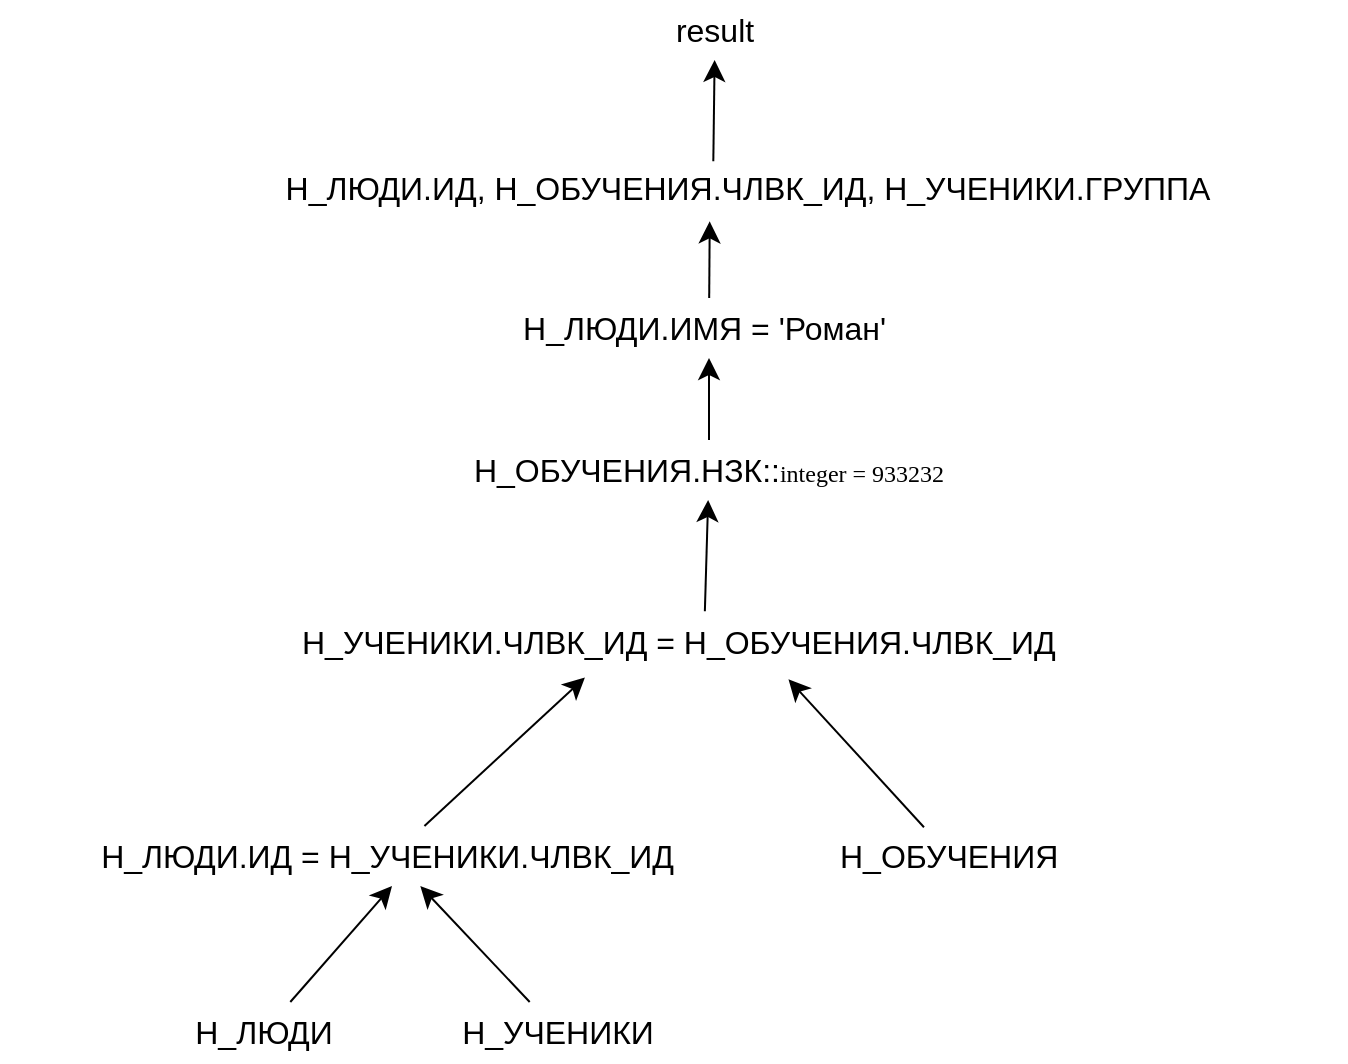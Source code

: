 <mxfile version="21.0.6" type="device"><diagram name="Page-1" id="K4qolq-6tlZOzEPIZ7Df"><mxGraphModel dx="1138" dy="1566" grid="0" gridSize="10" guides="1" tooltips="1" connect="1" arrows="1" fold="1" page="0" pageScale="1" pageWidth="850" pageHeight="1100" math="0" shadow="0"><root><mxCell id="0"/><mxCell id="1" parent="0"/><mxCell id="NDHudE2VC2xxGMWhui4X-34" style="edgeStyle=none;curved=1;rounded=0;orthogonalLoop=1;jettySize=auto;html=1;entryX=0.5;entryY=1;entryDx=0;entryDy=0;fontSize=12;startSize=8;endSize=8;" edge="1" parent="1" source="NDHudE2VC2xxGMWhui4X-31" target="NDHudE2VC2xxGMWhui4X-33"><mxGeometry relative="1" as="geometry"/></mxCell><mxCell id="NDHudE2VC2xxGMWhui4X-31" value="Н_ЛЮДИ" style="text;html=1;strokeColor=none;fillColor=none;align=center;verticalAlign=middle;whiteSpace=wrap;rounded=0;fontSize=16;" vertex="1" parent="1"><mxGeometry x="59" y="90" width="228" height="30" as="geometry"/></mxCell><mxCell id="NDHudE2VC2xxGMWhui4X-35" style="edgeStyle=none;curved=1;rounded=0;orthogonalLoop=1;jettySize=auto;html=1;fontSize=12;startSize=8;endSize=8;" edge="1" parent="1" source="NDHudE2VC2xxGMWhui4X-32" target="NDHudE2VC2xxGMWhui4X-33"><mxGeometry relative="1" as="geometry"/></mxCell><mxCell id="NDHudE2VC2xxGMWhui4X-32" value="Н_УЧЕНИКИ" style="text;html=1;strokeColor=none;fillColor=none;align=center;verticalAlign=middle;whiteSpace=wrap;rounded=0;fontSize=16;" vertex="1" parent="1"><mxGeometry x="237" y="90" width="166" height="30" as="geometry"/></mxCell><mxCell id="NDHudE2VC2xxGMWhui4X-39" style="edgeStyle=none;curved=1;rounded=0;orthogonalLoop=1;jettySize=auto;html=1;entryX=0.381;entryY=1.093;entryDx=0;entryDy=0;entryPerimeter=0;fontSize=12;startSize=8;endSize=8;" edge="1" parent="1" source="NDHudE2VC2xxGMWhui4X-33" target="NDHudE2VC2xxGMWhui4X-38"><mxGeometry relative="1" as="geometry"/></mxCell><mxCell id="NDHudE2VC2xxGMWhui4X-33" value="Н_ЛЮДИ.ИД = Н_УЧЕНИКИ.ЧЛВК_ИД&amp;nbsp;" style="text;html=1;strokeColor=none;fillColor=none;align=center;verticalAlign=middle;whiteSpace=wrap;rounded=0;fontSize=16;" vertex="1" parent="1"><mxGeometry x="41" y="2" width="392" height="30" as="geometry"/></mxCell><mxCell id="NDHudE2VC2xxGMWhui4X-36" value="Н_ОБУЧЕНИЯ" style="text;strokeColor=none;fillColor=none;align=left;verticalAlign=middle;spacingLeft=4;spacingRight=4;overflow=hidden;points=[[0,0.5],[1,0.5]];portConstraint=eastwest;rotatable=0;whiteSpace=wrap;html=1;fontSize=16;" vertex="1" parent="1"><mxGeometry x="455" y="2" width="124" height="30" as="geometry"/></mxCell><mxCell id="NDHudE2VC2xxGMWhui4X-37" value="" style="endArrow=classic;html=1;rounded=0;fontSize=12;startSize=8;endSize=8;curved=1;exitX=0.387;exitY=0.02;exitDx=0;exitDy=0;exitPerimeter=0;entryX=0.644;entryY=1.12;entryDx=0;entryDy=0;entryPerimeter=0;" edge="1" parent="1" source="NDHudE2VC2xxGMWhui4X-36" target="NDHudE2VC2xxGMWhui4X-38"><mxGeometry width="50" height="50" relative="1" as="geometry"><mxPoint x="349" y="-66" as="sourcePoint"/><mxPoint x="436" y="-84" as="targetPoint"/></mxGeometry></mxCell><mxCell id="NDHudE2VC2xxGMWhui4X-38" value="Н_УЧЕНИКИ.ЧЛВК_ИД = Н_ОБУЧЕНИЯ.ЧЛВК_ИД" style="text;strokeColor=none;fillColor=none;align=left;verticalAlign=middle;spacingLeft=4;spacingRight=4;overflow=hidden;points=[[0,0.5],[1,0.5]];portConstraint=eastwest;rotatable=0;whiteSpace=wrap;html=1;fontSize=16;" vertex="1" parent="1"><mxGeometry x="186" y="-105" width="387" height="30" as="geometry"/></mxCell><mxCell id="NDHudE2VC2xxGMWhui4X-40" value="" style="endArrow=classic;html=1;rounded=0;fontSize=12;startSize=8;endSize=8;curved=1;exitX=0.536;exitY=-0.013;exitDx=0;exitDy=0;exitPerimeter=0;" edge="1" parent="1" source="NDHudE2VC2xxGMWhui4X-38" target="NDHudE2VC2xxGMWhui4X-41"><mxGeometry width="50" height="50" relative="1" as="geometry"><mxPoint x="349" y="-75" as="sourcePoint"/><mxPoint x="394" y="-182" as="targetPoint"/></mxGeometry></mxCell><mxCell id="NDHudE2VC2xxGMWhui4X-43" style="edgeStyle=none;curved=1;rounded=0;orthogonalLoop=1;jettySize=auto;html=1;fontSize=12;startSize=8;endSize=8;" edge="1" parent="1" source="NDHudE2VC2xxGMWhui4X-41" target="NDHudE2VC2xxGMWhui4X-42"><mxGeometry relative="1" as="geometry"/></mxCell><mxCell id="NDHudE2VC2xxGMWhui4X-41" value="Н_ОБУЧЕНИЯ.НЗК::&lt;span style=&quot;font-size:9.0pt;line-height:106%;font-family:&amp;quot;Lucida Console&amp;quot;;&lt;br/&gt;mso-fareast-font-family:Calibri;mso-fareast-theme-font:minor-latin;mso-bidi-font-family:&lt;br/&gt;&amp;quot;Lucida Console&amp;quot;;mso-font-kerning:0pt;mso-ansi-language:EN-US;mso-fareast-language:&lt;br/&gt;EN-US;mso-bidi-language:AR-SA&quot; lang=&quot;EN-US&quot;&gt;integer&lt;/span&gt;&lt;span style=&quot;font-size:9.0pt;&lt;br/&gt;line-height:106%;font-family:&amp;quot;Lucida Console&amp;quot;;mso-fareast-font-family:Calibri;&lt;br/&gt;mso-fareast-theme-font:minor-latin;mso-bidi-font-family:&amp;quot;Lucida Console&amp;quot;;&lt;br/&gt;mso-font-kerning:0pt;mso-ansi-language:RU;mso-fareast-language:EN-US;&lt;br/&gt;mso-bidi-language:AR-SA&quot;&gt; = 933232&lt;/span&gt;" style="text;html=1;strokeColor=none;fillColor=none;align=center;verticalAlign=middle;whiteSpace=wrap;rounded=0;fontSize=16;" vertex="1" parent="1"><mxGeometry x="212" y="-191" width="367" height="30" as="geometry"/></mxCell><mxCell id="NDHudE2VC2xxGMWhui4X-46" style="edgeStyle=none;curved=1;rounded=0;orthogonalLoop=1;jettySize=auto;html=1;fontSize=12;startSize=8;endSize=8;entryX=0.468;entryY=1.056;entryDx=0;entryDy=0;entryPerimeter=0;" edge="1" parent="1" source="NDHudE2VC2xxGMWhui4X-42" target="NDHudE2VC2xxGMWhui4X-49"><mxGeometry relative="1" as="geometry"><mxPoint x="503" y="-273" as="targetPoint"/></mxGeometry></mxCell><mxCell id="NDHudE2VC2xxGMWhui4X-42" value="Н_ЛЮДИ.ИМЯ = 'Роман'&amp;nbsp;" style="text;html=1;strokeColor=none;fillColor=none;align=center;verticalAlign=middle;whiteSpace=wrap;rounded=0;fontSize=16;" vertex="1" parent="1"><mxGeometry x="212" y="-262" width="367" height="30" as="geometry"/></mxCell><mxCell id="NDHudE2VC2xxGMWhui4X-45" value="result" style="text;html=1;strokeColor=none;fillColor=none;align=center;verticalAlign=middle;whiteSpace=wrap;rounded=0;fontSize=16;" vertex="1" parent="1"><mxGeometry x="215" y="-411" width="367" height="30" as="geometry"/></mxCell><mxCell id="NDHudE2VC2xxGMWhui4X-50" style="edgeStyle=none;curved=1;rounded=0;orthogonalLoop=1;jettySize=auto;html=1;fontSize=12;startSize=8;endSize=8;exitX=0.471;exitY=0.056;exitDx=0;exitDy=0;exitPerimeter=0;" edge="1" parent="1" source="NDHudE2VC2xxGMWhui4X-49" target="NDHudE2VC2xxGMWhui4X-45"><mxGeometry relative="1" as="geometry"/></mxCell><mxCell id="NDHudE2VC2xxGMWhui4X-49" value="Н_ЛЮДИ.ИД, Н_ОБУЧЕНИЯ.ЧЛВК_ИД, Н_УЧЕНИКИ.ГРУППА " style="text;html=1;strokeColor=none;fillColor=none;align=center;verticalAlign=middle;whiteSpace=wrap;rounded=0;fontSize=16;" vertex="1" parent="1"><mxGeometry x="116" y="-332" width="598" height="30" as="geometry"/></mxCell></root></mxGraphModel></diagram></mxfile>